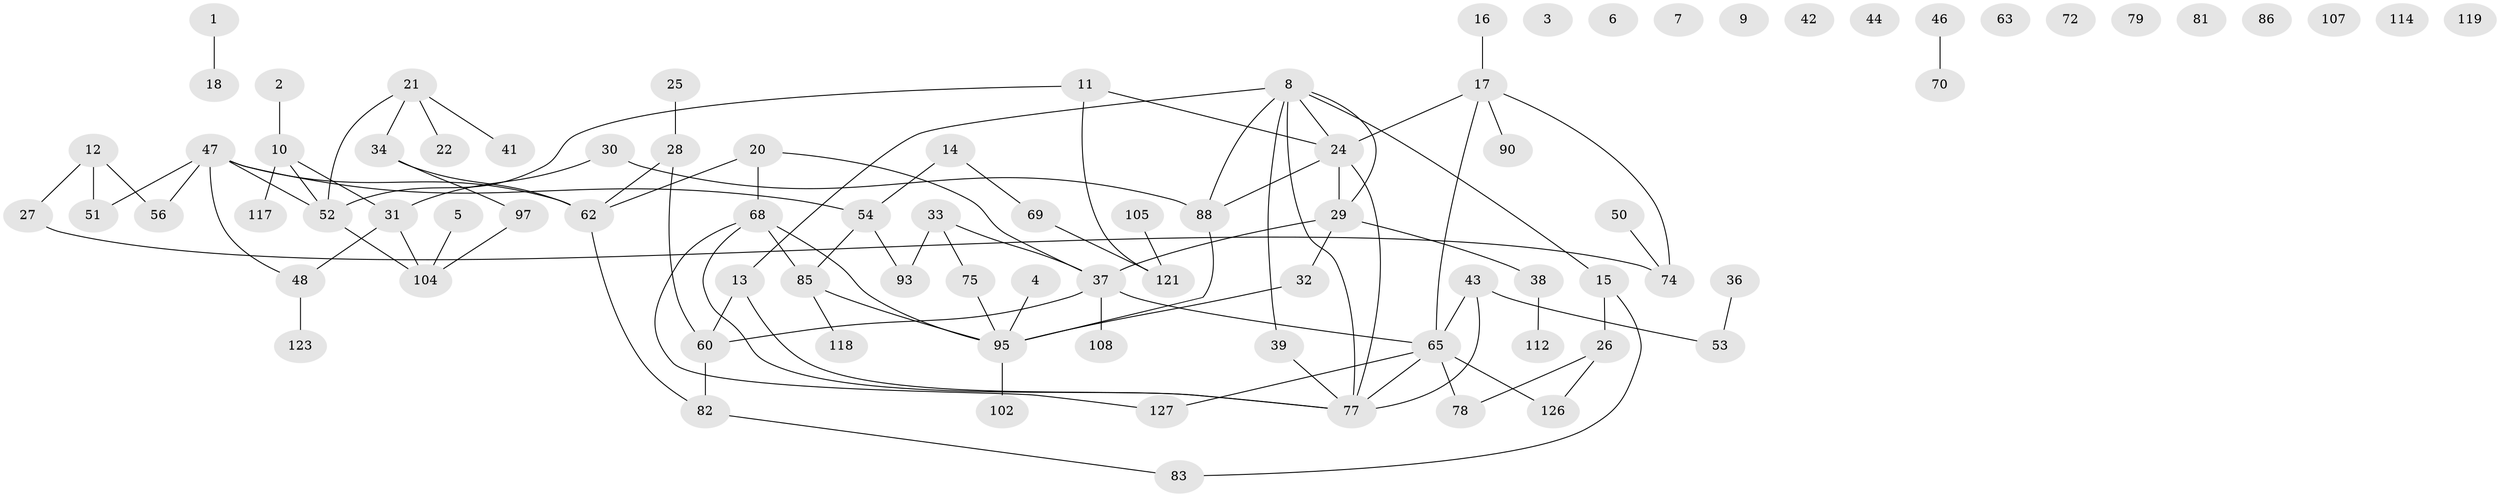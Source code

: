// original degree distribution, {1: 0.2578125, 0: 0.09375, 2: 0.2734375, 5: 0.0703125, 3: 0.1875, 4: 0.1015625, 6: 0.015625}
// Generated by graph-tools (version 1.1) at 2025/41/03/06/25 10:41:20]
// undirected, 86 vertices, 100 edges
graph export_dot {
graph [start="1"]
  node [color=gray90,style=filled];
  1;
  2;
  3;
  4 [super="+64"];
  5 [super="+49"];
  6;
  7 [super="+91"];
  8 [super="+80"];
  9;
  10 [super="+23"];
  11;
  12 [super="+106"];
  13 [super="+59"];
  14 [super="+55"];
  15;
  16;
  17 [super="+61"];
  18 [super="+19"];
  20;
  21 [super="+35"];
  22 [super="+101"];
  24 [super="+58"];
  25 [super="+71"];
  26 [super="+40"];
  27;
  28;
  29 [super="+45"];
  30;
  31 [super="+87"];
  32 [super="+57"];
  33 [super="+99"];
  34 [super="+115"];
  36;
  37 [super="+100"];
  38 [super="+73"];
  39;
  41;
  42;
  43 [super="+84"];
  44;
  46;
  47 [super="+113"];
  48 [super="+125"];
  50;
  51 [super="+110"];
  52 [super="+66"];
  53 [super="+92"];
  54 [super="+120"];
  56;
  60 [super="+111"];
  62 [super="+76"];
  63;
  65 [super="+67"];
  68 [super="+89"];
  69;
  70;
  72;
  74 [super="+103"];
  75;
  77 [super="+116"];
  78;
  79;
  81;
  82;
  83;
  85 [super="+94"];
  86 [super="+98"];
  88 [super="+109"];
  90;
  93;
  95 [super="+96"];
  97;
  102;
  104 [super="+124"];
  105;
  107;
  108;
  112;
  114;
  117 [super="+122"];
  118;
  119;
  121 [super="+128"];
  123;
  126;
  127;
  1 -- 18;
  2 -- 10;
  4 -- 95;
  5 -- 104;
  8 -- 13;
  8 -- 24;
  8 -- 39;
  8 -- 88;
  8 -- 29;
  8 -- 77;
  8 -- 15;
  10 -- 52;
  10 -- 31;
  10 -- 117;
  11 -- 24;
  11 -- 52;
  11 -- 121;
  12 -- 56;
  12 -- 27;
  12 -- 51;
  13 -- 77;
  13 -- 60;
  14 -- 69;
  14 -- 54;
  15 -- 83;
  15 -- 26;
  16 -- 17;
  17 -- 24;
  17 -- 90;
  17 -- 74;
  17 -- 65;
  20 -- 62;
  20 -- 37;
  20 -- 68;
  21 -- 52;
  21 -- 41;
  21 -- 34;
  21 -- 22;
  24 -- 77;
  24 -- 88;
  24 -- 29;
  25 -- 28;
  26 -- 78;
  26 -- 126;
  27 -- 74;
  28 -- 60;
  28 -- 62;
  29 -- 32;
  29 -- 37;
  29 -- 38;
  30 -- 88;
  30 -- 31;
  31 -- 48;
  31 -- 104;
  32 -- 95;
  33 -- 37;
  33 -- 75;
  33 -- 93;
  34 -- 97;
  34 -- 62;
  36 -- 53;
  37 -- 60;
  37 -- 108;
  37 -- 65;
  38 -- 112;
  39 -- 77;
  43 -- 53;
  43 -- 65;
  43 -- 77;
  46 -- 70;
  47 -- 48;
  47 -- 52;
  47 -- 56;
  47 -- 62;
  47 -- 51;
  47 -- 54;
  48 -- 123;
  50 -- 74;
  52 -- 104;
  54 -- 85;
  54 -- 93;
  60 -- 82;
  62 -- 82;
  65 -- 78;
  65 -- 126;
  65 -- 127;
  65 -- 77;
  68 -- 85;
  68 -- 77;
  68 -- 127;
  68 -- 95;
  69 -- 121;
  75 -- 95;
  82 -- 83;
  85 -- 118;
  85 -- 95;
  88 -- 95;
  95 -- 102;
  97 -- 104;
  105 -- 121;
}
